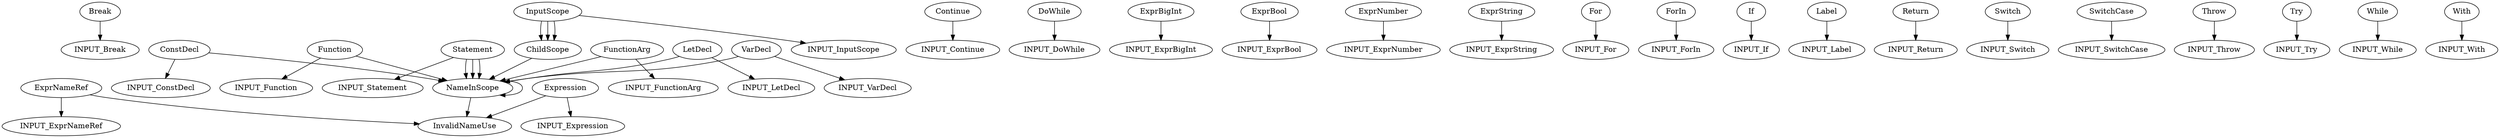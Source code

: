 digraph {
    0 [label=Break];
    1 [label=ChildScope];
    2 [label=ConstDecl];
    3 [label=Continue];
    4 [label=DoWhile];
    5 [label=ExprBigInt];
    6 [label=ExprBool];
    7 [label=ExprNameRef];
    8 [label=ExprNumber];
    9 [label=ExprString];
    10 [label=Expression];
    11 [label=For];
    12 [label=ForIn];
    13 [label=Function];
    14 [label=FunctionArg];
    15 [label=INPUT_Break];
    16 [label=INPUT_ConstDecl];
    17 [label=INPUT_Continue];
    18 [label=INPUT_DoWhile];
    19 [label=INPUT_ExprBigInt];
    20 [label=INPUT_ExprBool];
    21 [label=INPUT_ExprNameRef];
    22 [label=INPUT_ExprNumber];
    23 [label=INPUT_ExprString];
    24 [label=INPUT_Expression];
    25 [label=INPUT_For];
    26 [label=INPUT_ForIn];
    27 [label=INPUT_Function];
    28 [label=INPUT_FunctionArg];
    29 [label=INPUT_If];
    30 [label=INPUT_InputScope];
    31 [label=INPUT_Label];
    32 [label=INPUT_LetDecl];
    33 [label=INPUT_Return];
    34 [label=INPUT_Statement];
    35 [label=INPUT_Switch];
    36 [label=INPUT_SwitchCase];
    37 [label=INPUT_Throw];
    38 [label=INPUT_Try];
    39 [label=INPUT_VarDecl];
    40 [label=INPUT_While];
    41 [label=INPUT_With];
    42 [label=If];
    43 [label=InputScope];
    44 [label=InvalidNameUse];
    45 [label=Label];
    46 [label=LetDecl];
    47 [label=NameInScope];
    48 [label=Return];
    49 [label=Statement];
    50 [label=Switch];
    51 [label=SwitchCase];
    52 [label=Throw];
    53 [label=Try];
    54 [label=VarDecl];
    55 [label=While];
    56 [label=With];
    0 -> 15;
    1 -> 47;
    2 -> 16;
    2 -> 47;
    3 -> 17;
    4 -> 18;
    5 -> 19;
    6 -> 20;
    7 -> 21;
    7 -> 44;
    8 -> 22;
    9 -> 23;
    10 -> 24;
    10 -> 44;
    11 -> 25;
    12 -> 26;
    13 -> 27;
    13 -> 47;
    14 -> 28;
    14 -> 47;
    42 -> 29;
    43 -> 1;
    43 -> 1;
    43 -> 1;
    43 -> 30;
    45 -> 31;
    46 -> 32;
    46 -> 47;
    47 -> 44;
    47 -> 47;
    48 -> 33;
    49 -> 34;
    49 -> 47;
    49 -> 47;
    49 -> 47;
    50 -> 35;
    51 -> 36;
    52 -> 37;
    53 -> 38;
    54 -> 39;
    54 -> 47;
    55 -> 40;
    56 -> 41;
}